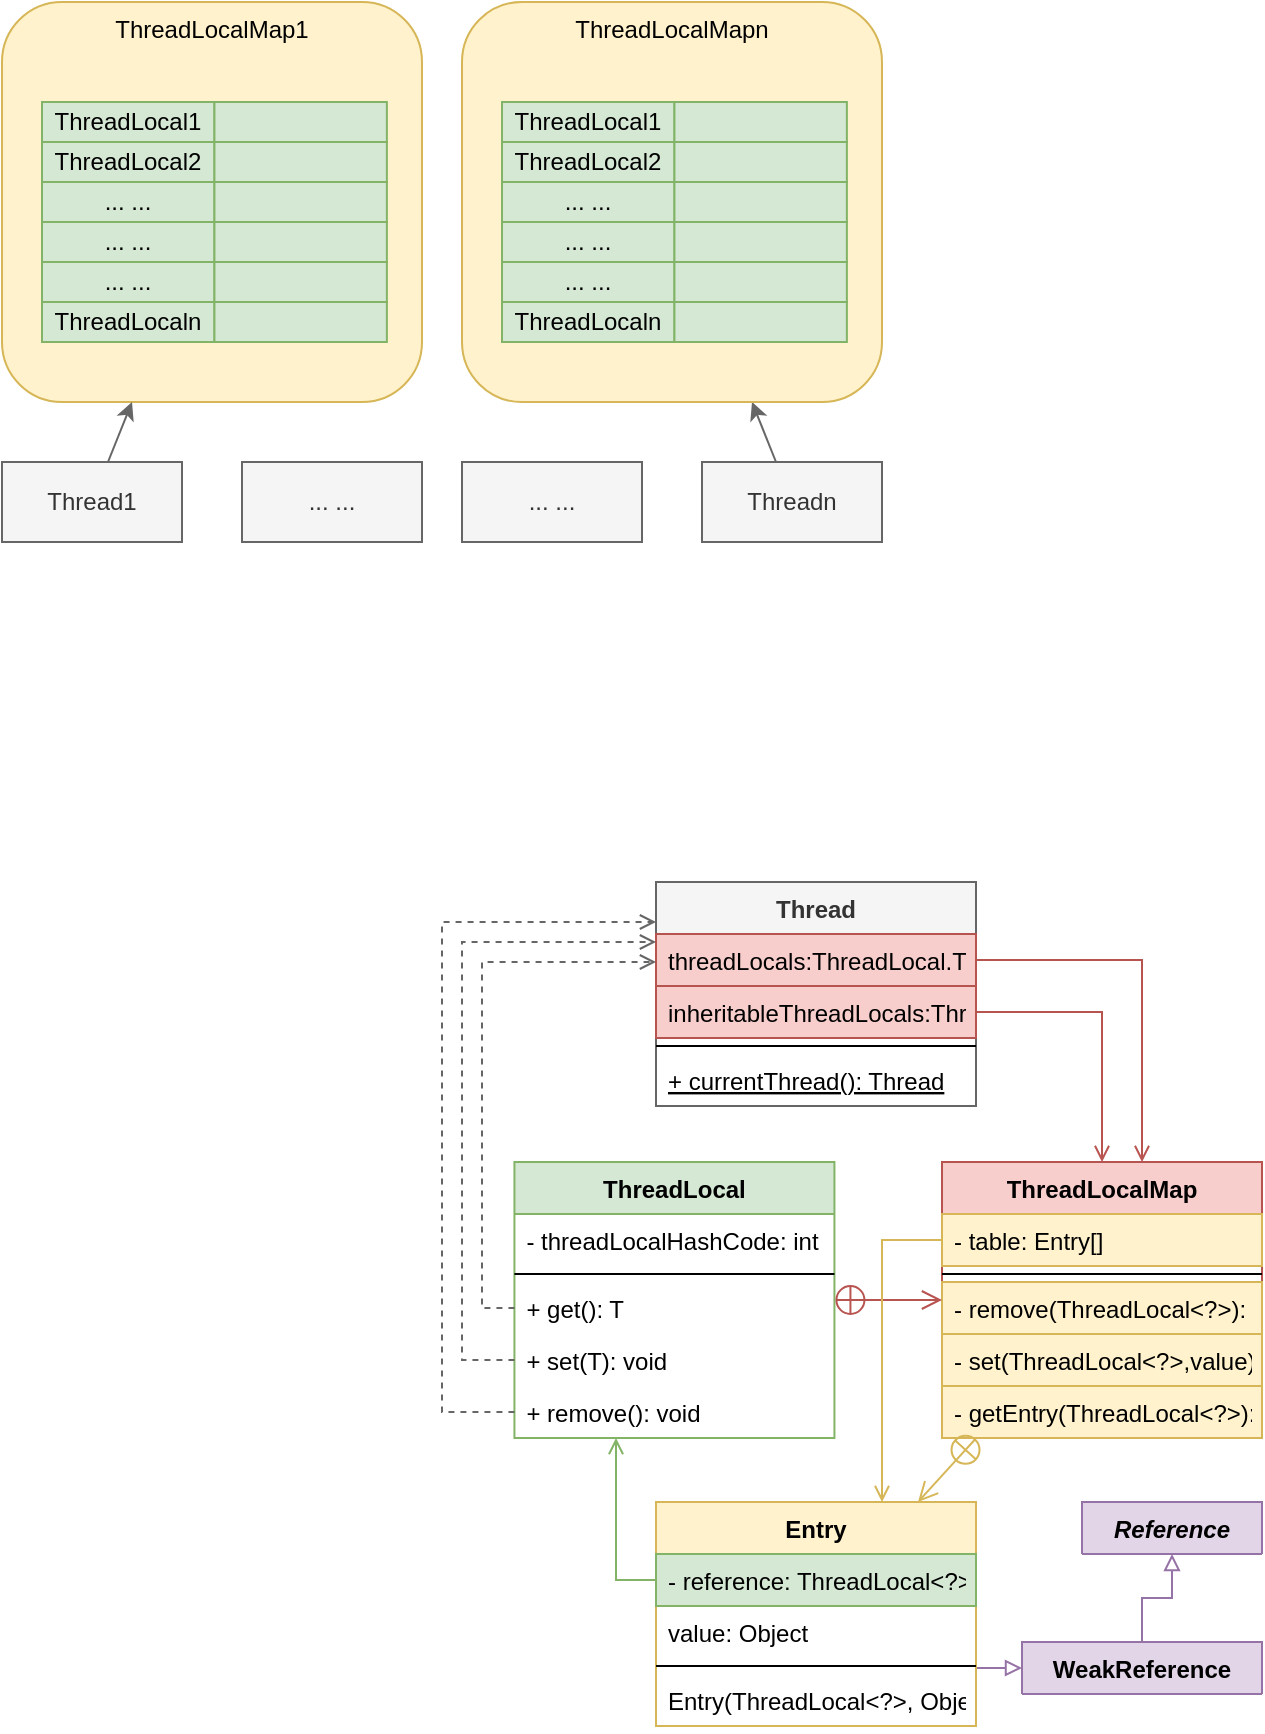 <mxfile version="14.1.8" type="device"><diagram id="3wTXMqFW3pXQostiEq-q" name="第 1 页"><mxGraphModel dx="768" dy="483" grid="0" gridSize="10" guides="1" tooltips="1" connect="1" arrows="1" fold="1" page="1" pageScale="1" pageWidth="3300" pageHeight="4681" math="0" shadow="0"><root><mxCell id="0"/><mxCell id="1" parent="0"/><mxCell id="s7IF83r40fVKkKpGzrYa-1" value="ThreadLocalMap1" style="rounded=1;whiteSpace=wrap;html=1;verticalAlign=top;fillColor=#fff2cc;strokeColor=#d6b656;" vertex="1" parent="1"><mxGeometry x="330" y="210" width="210" height="200" as="geometry"/></mxCell><mxCell id="s7IF83r40fVKkKpGzrYa-36" style="rounded=0;orthogonalLoop=1;jettySize=auto;html=1;fillColor=#f5f5f5;strokeColor=#666666;" edge="1" parent="1" source="s7IF83r40fVKkKpGzrYa-3" target="s7IF83r40fVKkKpGzrYa-1"><mxGeometry relative="1" as="geometry"/></mxCell><mxCell id="s7IF83r40fVKkKpGzrYa-3" value="Thread1" style="rounded=0;whiteSpace=wrap;html=1;fillColor=#f5f5f5;strokeColor=#666666;fontColor=#333333;" vertex="1" parent="1"><mxGeometry x="330" y="440" width="90" height="40" as="geometry"/></mxCell><mxCell id="s7IF83r40fVKkKpGzrYa-37" style="edgeStyle=none;rounded=0;orthogonalLoop=1;jettySize=auto;html=1;fillColor=#f5f5f5;strokeColor=#666666;" edge="1" parent="1" source="s7IF83r40fVKkKpGzrYa-4" target="s7IF83r40fVKkKpGzrYa-9"><mxGeometry relative="1" as="geometry"/></mxCell><mxCell id="s7IF83r40fVKkKpGzrYa-4" value="Threadn" style="rounded=0;whiteSpace=wrap;html=1;fillColor=#f5f5f5;strokeColor=#666666;fontColor=#333333;" vertex="1" parent="1"><mxGeometry x="680" y="440" width="90" height="40" as="geometry"/></mxCell><mxCell id="s7IF83r40fVKkKpGzrYa-9" value="ThreadLocalMapn" style="rounded=1;whiteSpace=wrap;html=1;verticalAlign=top;fillColor=#fff2cc;strokeColor=#d6b656;" vertex="1" parent="1"><mxGeometry x="560" y="210" width="210" height="200" as="geometry"/></mxCell><mxCell id="s7IF83r40fVKkKpGzrYa-20" value="" style="group" vertex="1" connectable="0" parent="1"><mxGeometry x="350" y="260" width="172.44" height="120" as="geometry"/></mxCell><mxCell id="s7IF83r40fVKkKpGzrYa-7" value="ThreadLocal1" style="rounded=0;whiteSpace=wrap;html=1;fillColor=#d5e8d4;strokeColor=#82b366;" vertex="1" parent="s7IF83r40fVKkKpGzrYa-20"><mxGeometry width="86.22" height="20" as="geometry"/></mxCell><mxCell id="s7IF83r40fVKkKpGzrYa-8" value="" style="rounded=0;whiteSpace=wrap;html=1;fillColor=#d5e8d4;strokeColor=#82b366;" vertex="1" parent="s7IF83r40fVKkKpGzrYa-20"><mxGeometry x="86.22" width="86.22" height="20" as="geometry"/></mxCell><mxCell id="s7IF83r40fVKkKpGzrYa-10" value="ThreadLocal2" style="rounded=0;whiteSpace=wrap;html=1;fillColor=#d5e8d4;strokeColor=#82b366;" vertex="1" parent="s7IF83r40fVKkKpGzrYa-20"><mxGeometry y="20" width="86.22" height="20" as="geometry"/></mxCell><mxCell id="s7IF83r40fVKkKpGzrYa-11" value="" style="rounded=0;whiteSpace=wrap;html=1;fillColor=#d5e8d4;strokeColor=#82b366;" vertex="1" parent="s7IF83r40fVKkKpGzrYa-20"><mxGeometry x="86.22" y="20" width="86.22" height="20" as="geometry"/></mxCell><mxCell id="s7IF83r40fVKkKpGzrYa-12" value="... ..." style="rounded=0;whiteSpace=wrap;html=1;fillColor=#d5e8d4;strokeColor=#82b366;" vertex="1" parent="s7IF83r40fVKkKpGzrYa-20"><mxGeometry y="40" width="86.22" height="20" as="geometry"/></mxCell><mxCell id="s7IF83r40fVKkKpGzrYa-13" value="" style="rounded=0;whiteSpace=wrap;html=1;fillColor=#d5e8d4;strokeColor=#82b366;" vertex="1" parent="s7IF83r40fVKkKpGzrYa-20"><mxGeometry x="86.22" y="40" width="86.22" height="20" as="geometry"/></mxCell><mxCell id="s7IF83r40fVKkKpGzrYa-14" value="... ..." style="rounded=0;whiteSpace=wrap;html=1;fillColor=#d5e8d4;strokeColor=#82b366;" vertex="1" parent="s7IF83r40fVKkKpGzrYa-20"><mxGeometry y="60" width="86.22" height="20" as="geometry"/></mxCell><mxCell id="s7IF83r40fVKkKpGzrYa-15" value="" style="rounded=0;whiteSpace=wrap;html=1;fillColor=#d5e8d4;strokeColor=#82b366;" vertex="1" parent="s7IF83r40fVKkKpGzrYa-20"><mxGeometry x="86.22" y="60" width="86.22" height="20" as="geometry"/></mxCell><mxCell id="s7IF83r40fVKkKpGzrYa-16" value="... ..." style="rounded=0;whiteSpace=wrap;html=1;fillColor=#d5e8d4;strokeColor=#82b366;" vertex="1" parent="s7IF83r40fVKkKpGzrYa-20"><mxGeometry y="80" width="86.22" height="20" as="geometry"/></mxCell><mxCell id="s7IF83r40fVKkKpGzrYa-17" value="" style="rounded=0;whiteSpace=wrap;html=1;fillColor=#d5e8d4;strokeColor=#82b366;" vertex="1" parent="s7IF83r40fVKkKpGzrYa-20"><mxGeometry x="86.22" y="80" width="86.22" height="20" as="geometry"/></mxCell><mxCell id="s7IF83r40fVKkKpGzrYa-18" value="ThreadLocaln" style="rounded=0;whiteSpace=wrap;html=1;fillColor=#d5e8d4;strokeColor=#82b366;" vertex="1" parent="s7IF83r40fVKkKpGzrYa-20"><mxGeometry y="100" width="86.22" height="20" as="geometry"/></mxCell><mxCell id="s7IF83r40fVKkKpGzrYa-19" value="" style="rounded=0;whiteSpace=wrap;html=1;fillColor=#d5e8d4;strokeColor=#82b366;" vertex="1" parent="s7IF83r40fVKkKpGzrYa-20"><mxGeometry x="86.22" y="100" width="86.22" height="20" as="geometry"/></mxCell><mxCell id="s7IF83r40fVKkKpGzrYa-21" value="" style="group" vertex="1" connectable="0" parent="1"><mxGeometry x="580" y="260" width="172.44" height="120" as="geometry"/></mxCell><mxCell id="s7IF83r40fVKkKpGzrYa-22" value="ThreadLocal1" style="rounded=0;whiteSpace=wrap;html=1;fillColor=#d5e8d4;strokeColor=#82b366;" vertex="1" parent="s7IF83r40fVKkKpGzrYa-21"><mxGeometry width="86.22" height="20" as="geometry"/></mxCell><mxCell id="s7IF83r40fVKkKpGzrYa-23" value="" style="rounded=0;whiteSpace=wrap;html=1;fillColor=#d5e8d4;strokeColor=#82b366;" vertex="1" parent="s7IF83r40fVKkKpGzrYa-21"><mxGeometry x="86.22" width="86.22" height="20" as="geometry"/></mxCell><mxCell id="s7IF83r40fVKkKpGzrYa-24" value="ThreadLocal2" style="rounded=0;whiteSpace=wrap;html=1;fillColor=#d5e8d4;strokeColor=#82b366;" vertex="1" parent="s7IF83r40fVKkKpGzrYa-21"><mxGeometry y="20" width="86.22" height="20" as="geometry"/></mxCell><mxCell id="s7IF83r40fVKkKpGzrYa-25" value="" style="rounded=0;whiteSpace=wrap;html=1;fillColor=#d5e8d4;strokeColor=#82b366;" vertex="1" parent="s7IF83r40fVKkKpGzrYa-21"><mxGeometry x="86.22" y="20" width="86.22" height="20" as="geometry"/></mxCell><mxCell id="s7IF83r40fVKkKpGzrYa-26" value="... ..." style="rounded=0;whiteSpace=wrap;html=1;fillColor=#d5e8d4;strokeColor=#82b366;" vertex="1" parent="s7IF83r40fVKkKpGzrYa-21"><mxGeometry y="40" width="86.22" height="20" as="geometry"/></mxCell><mxCell id="s7IF83r40fVKkKpGzrYa-27" value="" style="rounded=0;whiteSpace=wrap;html=1;fillColor=#d5e8d4;strokeColor=#82b366;" vertex="1" parent="s7IF83r40fVKkKpGzrYa-21"><mxGeometry x="86.22" y="40" width="86.22" height="20" as="geometry"/></mxCell><mxCell id="s7IF83r40fVKkKpGzrYa-28" value="... ..." style="rounded=0;whiteSpace=wrap;html=1;fillColor=#d5e8d4;strokeColor=#82b366;" vertex="1" parent="s7IF83r40fVKkKpGzrYa-21"><mxGeometry y="60" width="86.22" height="20" as="geometry"/></mxCell><mxCell id="s7IF83r40fVKkKpGzrYa-29" value="" style="rounded=0;whiteSpace=wrap;html=1;fillColor=#d5e8d4;strokeColor=#82b366;" vertex="1" parent="s7IF83r40fVKkKpGzrYa-21"><mxGeometry x="86.22" y="60" width="86.22" height="20" as="geometry"/></mxCell><mxCell id="s7IF83r40fVKkKpGzrYa-30" value="... ..." style="rounded=0;whiteSpace=wrap;html=1;fillColor=#d5e8d4;strokeColor=#82b366;" vertex="1" parent="s7IF83r40fVKkKpGzrYa-21"><mxGeometry y="80" width="86.22" height="20" as="geometry"/></mxCell><mxCell id="s7IF83r40fVKkKpGzrYa-31" value="" style="rounded=0;whiteSpace=wrap;html=1;fillColor=#d5e8d4;strokeColor=#82b366;" vertex="1" parent="s7IF83r40fVKkKpGzrYa-21"><mxGeometry x="86.22" y="80" width="86.22" height="20" as="geometry"/></mxCell><mxCell id="s7IF83r40fVKkKpGzrYa-32" value="ThreadLocaln" style="rounded=0;whiteSpace=wrap;html=1;fillColor=#d5e8d4;strokeColor=#82b366;" vertex="1" parent="s7IF83r40fVKkKpGzrYa-21"><mxGeometry y="100" width="86.22" height="20" as="geometry"/></mxCell><mxCell id="s7IF83r40fVKkKpGzrYa-33" value="" style="rounded=0;whiteSpace=wrap;html=1;fillColor=#d5e8d4;strokeColor=#82b366;" vertex="1" parent="s7IF83r40fVKkKpGzrYa-21"><mxGeometry x="86.22" y="100" width="86.22" height="20" as="geometry"/></mxCell><mxCell id="s7IF83r40fVKkKpGzrYa-34" value="... ..." style="rounded=0;whiteSpace=wrap;html=1;fillColor=#f5f5f5;strokeColor=#666666;fontColor=#333333;" vertex="1" parent="1"><mxGeometry x="450" y="440" width="90" height="40" as="geometry"/></mxCell><mxCell id="s7IF83r40fVKkKpGzrYa-35" value="... ..." style="rounded=0;whiteSpace=wrap;html=1;fillColor=#f5f5f5;strokeColor=#666666;fontColor=#333333;" vertex="1" parent="1"><mxGeometry x="560" y="440" width="90" height="40" as="geometry"/></mxCell><mxCell id="s7IF83r40fVKkKpGzrYa-38" value="Thread" style="swimlane;fontStyle=1;align=center;verticalAlign=top;childLayout=stackLayout;horizontal=1;startSize=26;horizontalStack=0;resizeParent=1;resizeParentMax=0;resizeLast=0;collapsible=1;marginBottom=0;fillColor=#f5f5f5;strokeColor=#666666;fontColor=#333333;" vertex="1" parent="1"><mxGeometry x="657" y="650" width="160" height="112" as="geometry"/></mxCell><mxCell id="s7IF83r40fVKkKpGzrYa-39" value="threadLocals:ThreadLocal.ThreadLocalMap" style="text;strokeColor=#b85450;fillColor=#f8cecc;align=left;verticalAlign=top;spacingLeft=4;spacingRight=4;overflow=hidden;rotatable=0;points=[[0,0.5],[1,0.5]];portConstraint=eastwest;" vertex="1" parent="s7IF83r40fVKkKpGzrYa-38"><mxGeometry y="26" width="160" height="26" as="geometry"/></mxCell><mxCell id="s7IF83r40fVKkKpGzrYa-42" value="inheritableThreadLocals:ThreadLocal.ThreadLocalMap" style="text;strokeColor=#b85450;fillColor=#f8cecc;align=left;verticalAlign=top;spacingLeft=4;spacingRight=4;overflow=hidden;rotatable=0;points=[[0,0.5],[1,0.5]];portConstraint=eastwest;" vertex="1" parent="s7IF83r40fVKkKpGzrYa-38"><mxGeometry y="52" width="160" height="26" as="geometry"/></mxCell><mxCell id="s7IF83r40fVKkKpGzrYa-40" value="" style="line;strokeWidth=1;fillColor=none;align=left;verticalAlign=middle;spacingTop=-1;spacingLeft=3;spacingRight=3;rotatable=0;labelPosition=right;points=[];portConstraint=eastwest;" vertex="1" parent="s7IF83r40fVKkKpGzrYa-38"><mxGeometry y="78" width="160" height="8" as="geometry"/></mxCell><mxCell id="s7IF83r40fVKkKpGzrYa-41" value="+ currentThread(): Thread" style="text;strokeColor=none;fillColor=none;align=left;verticalAlign=top;spacingLeft=4;spacingRight=4;overflow=hidden;rotatable=0;points=[[0,0.5],[1,0.5]];portConstraint=eastwest;fontStyle=4" vertex="1" parent="s7IF83r40fVKkKpGzrYa-38"><mxGeometry y="86" width="160" height="26" as="geometry"/></mxCell><mxCell id="s7IF83r40fVKkKpGzrYa-43" value="ThreadLocal" style="swimlane;fontStyle=1;align=center;verticalAlign=top;childLayout=stackLayout;horizontal=1;startSize=26;horizontalStack=0;resizeParent=1;resizeParentMax=0;resizeLast=0;collapsible=1;marginBottom=0;fillColor=#d5e8d4;strokeColor=#82b366;" vertex="1" parent="1"><mxGeometry x="586.22" y="790" width="160" height="138" as="geometry"/></mxCell><mxCell id="s7IF83r40fVKkKpGzrYa-44" value="- threadLocalHashCode: int" style="text;strokeColor=none;fillColor=none;align=left;verticalAlign=top;spacingLeft=4;spacingRight=4;overflow=hidden;rotatable=0;points=[[0,0.5],[1,0.5]];portConstraint=eastwest;" vertex="1" parent="s7IF83r40fVKkKpGzrYa-43"><mxGeometry y="26" width="160" height="26" as="geometry"/></mxCell><mxCell id="s7IF83r40fVKkKpGzrYa-45" value="" style="line;strokeWidth=1;fillColor=none;align=left;verticalAlign=middle;spacingTop=-1;spacingLeft=3;spacingRight=3;rotatable=0;labelPosition=right;points=[];portConstraint=eastwest;" vertex="1" parent="s7IF83r40fVKkKpGzrYa-43"><mxGeometry y="52" width="160" height="8" as="geometry"/></mxCell><mxCell id="s7IF83r40fVKkKpGzrYa-46" value="+ get(): T" style="text;strokeColor=none;fillColor=none;align=left;verticalAlign=top;spacingLeft=4;spacingRight=4;overflow=hidden;rotatable=0;points=[[0,0.5],[1,0.5]];portConstraint=eastwest;" vertex="1" parent="s7IF83r40fVKkKpGzrYa-43"><mxGeometry y="60" width="160" height="26" as="geometry"/></mxCell><mxCell id="s7IF83r40fVKkKpGzrYa-71" value="+ set(T): void" style="text;strokeColor=none;fillColor=none;align=left;verticalAlign=top;spacingLeft=4;spacingRight=4;overflow=hidden;rotatable=0;points=[[0,0.5],[1,0.5]];portConstraint=eastwest;" vertex="1" parent="s7IF83r40fVKkKpGzrYa-43"><mxGeometry y="86" width="160" height="26" as="geometry"/></mxCell><mxCell id="s7IF83r40fVKkKpGzrYa-72" value="+ remove(): void" style="text;strokeColor=none;fillColor=none;align=left;verticalAlign=top;spacingLeft=4;spacingRight=4;overflow=hidden;rotatable=0;points=[[0,0.5],[1,0.5]];portConstraint=eastwest;" vertex="1" parent="s7IF83r40fVKkKpGzrYa-43"><mxGeometry y="112" width="160" height="26" as="geometry"/></mxCell><mxCell id="s7IF83r40fVKkKpGzrYa-47" value="ThreadLocalMap" style="swimlane;fontStyle=1;align=center;verticalAlign=top;childLayout=stackLayout;horizontal=1;startSize=26;horizontalStack=0;resizeParent=1;resizeParentMax=0;resizeLast=0;collapsible=1;marginBottom=0;fillColor=#f8cecc;strokeColor=#b85450;" vertex="1" parent="1"><mxGeometry x="800" y="790" width="160" height="138" as="geometry"/></mxCell><mxCell id="s7IF83r40fVKkKpGzrYa-48" value="- table: Entry[]" style="text;strokeColor=#d6b656;fillColor=#fff2cc;align=left;verticalAlign=top;spacingLeft=4;spacingRight=4;overflow=hidden;rotatable=0;points=[[0,0.5],[1,0.5]];portConstraint=eastwest;" vertex="1" parent="s7IF83r40fVKkKpGzrYa-47"><mxGeometry y="26" width="160" height="26" as="geometry"/></mxCell><mxCell id="s7IF83r40fVKkKpGzrYa-49" value="" style="line;strokeWidth=1;fillColor=none;align=left;verticalAlign=middle;spacingTop=-1;spacingLeft=3;spacingRight=3;rotatable=0;labelPosition=right;points=[];portConstraint=eastwest;" vertex="1" parent="s7IF83r40fVKkKpGzrYa-47"><mxGeometry y="52" width="160" height="8" as="geometry"/></mxCell><mxCell id="s7IF83r40fVKkKpGzrYa-50" value="- remove(ThreadLocal&lt;?&gt;): void" style="text;strokeColor=#d6b656;fillColor=#fff2cc;align=left;verticalAlign=top;spacingLeft=4;spacingRight=4;overflow=hidden;rotatable=0;points=[[0,0.5],[1,0.5]];portConstraint=eastwest;" vertex="1" parent="s7IF83r40fVKkKpGzrYa-47"><mxGeometry y="60" width="160" height="26" as="geometry"/></mxCell><mxCell id="s7IF83r40fVKkKpGzrYa-69" value="- set(ThreadLocal&lt;?&gt;,value): void" style="text;strokeColor=#d6b656;fillColor=#fff2cc;align=left;verticalAlign=top;spacingLeft=4;spacingRight=4;overflow=hidden;rotatable=0;points=[[0,0.5],[1,0.5]];portConstraint=eastwest;" vertex="1" parent="s7IF83r40fVKkKpGzrYa-47"><mxGeometry y="86" width="160" height="26" as="geometry"/></mxCell><mxCell id="s7IF83r40fVKkKpGzrYa-70" value="- getEntry(ThreadLocal&lt;?&gt;): Entry" style="text;strokeColor=#d6b656;fillColor=#fff2cc;align=left;verticalAlign=top;spacingLeft=4;spacingRight=4;overflow=hidden;rotatable=0;points=[[0,0.5],[1,0.5]];portConstraint=eastwest;" vertex="1" parent="s7IF83r40fVKkKpGzrYa-47"><mxGeometry y="112" width="160" height="26" as="geometry"/></mxCell><mxCell id="s7IF83r40fVKkKpGzrYa-75" style="edgeStyle=orthogonalEdgeStyle;rounded=0;orthogonalLoop=1;jettySize=auto;html=1;endArrow=block;endFill=0;fillColor=#e1d5e7;strokeColor=#9673a6;" edge="1" parent="1" target="s7IF83r40fVKkKpGzrYa-55"><mxGeometry relative="1" as="geometry"><mxPoint x="817" y="1003" as="sourcePoint"/><Array as="points"><mxPoint x="817" y="1043"/></Array></mxGeometry></mxCell><mxCell id="s7IF83r40fVKkKpGzrYa-51" value="Entry" style="swimlane;fontStyle=1;align=center;verticalAlign=top;childLayout=stackLayout;horizontal=1;startSize=26;horizontalStack=0;resizeParent=1;resizeParentMax=0;resizeLast=0;collapsible=1;marginBottom=0;fillColor=#fff2cc;strokeColor=#d6b656;" vertex="1" parent="1"><mxGeometry x="657" y="960" width="160" height="112" as="geometry"/></mxCell><mxCell id="s7IF83r40fVKkKpGzrYa-63" value="- reference: ThreadLocal&lt;?&gt;" style="text;strokeColor=#82b366;fillColor=#d5e8d4;align=left;verticalAlign=top;spacingLeft=4;spacingRight=4;overflow=hidden;rotatable=0;points=[[0,0.5],[1,0.5]];portConstraint=eastwest;" vertex="1" parent="s7IF83r40fVKkKpGzrYa-51"><mxGeometry y="26" width="160" height="26" as="geometry"/></mxCell><mxCell id="s7IF83r40fVKkKpGzrYa-52" value="value: Object" style="text;strokeColor=none;fillColor=none;align=left;verticalAlign=top;spacingLeft=4;spacingRight=4;overflow=hidden;rotatable=0;points=[[0,0.5],[1,0.5]];portConstraint=eastwest;" vertex="1" parent="s7IF83r40fVKkKpGzrYa-51"><mxGeometry y="52" width="160" height="26" as="geometry"/></mxCell><mxCell id="s7IF83r40fVKkKpGzrYa-53" value="" style="line;strokeWidth=1;fillColor=none;align=left;verticalAlign=middle;spacingTop=-1;spacingLeft=3;spacingRight=3;rotatable=0;labelPosition=right;points=[];portConstraint=eastwest;" vertex="1" parent="s7IF83r40fVKkKpGzrYa-51"><mxGeometry y="78" width="160" height="8" as="geometry"/></mxCell><mxCell id="s7IF83r40fVKkKpGzrYa-54" value="Entry(ThreadLocal&lt;?&gt;, Object v)" style="text;strokeColor=none;fillColor=none;align=left;verticalAlign=top;spacingLeft=4;spacingRight=4;overflow=hidden;rotatable=0;points=[[0,0.5],[1,0.5]];portConstraint=eastwest;" vertex="1" parent="s7IF83r40fVKkKpGzrYa-51"><mxGeometry y="86" width="160" height="26" as="geometry"/></mxCell><mxCell id="s7IF83r40fVKkKpGzrYa-68" style="edgeStyle=orthogonalEdgeStyle;rounded=0;orthogonalLoop=1;jettySize=auto;html=1;endArrow=block;endFill=0;fillColor=#e1d5e7;strokeColor=#9673a6;" edge="1" parent="1" source="s7IF83r40fVKkKpGzrYa-55" target="s7IF83r40fVKkKpGzrYa-59"><mxGeometry relative="1" as="geometry"/></mxCell><mxCell id="s7IF83r40fVKkKpGzrYa-55" value="WeakReference" style="swimlane;fontStyle=1;align=center;verticalAlign=top;childLayout=stackLayout;horizontal=1;startSize=26;horizontalStack=0;resizeParent=1;resizeParentMax=0;resizeLast=0;collapsible=1;marginBottom=0;fillColor=#e1d5e7;strokeColor=#9673a6;" vertex="1" collapsed="1" parent="1"><mxGeometry x="840" y="1030" width="120" height="26" as="geometry"><mxRectangle x="900" y="970" width="160" height="86" as="alternateBounds"/></mxGeometry></mxCell><mxCell id="s7IF83r40fVKkKpGzrYa-56" value="+ field: type" style="text;strokeColor=none;fillColor=none;align=left;verticalAlign=top;spacingLeft=4;spacingRight=4;overflow=hidden;rotatable=0;points=[[0,0.5],[1,0.5]];portConstraint=eastwest;" vertex="1" parent="s7IF83r40fVKkKpGzrYa-55"><mxGeometry y="26" width="120" height="26" as="geometry"/></mxCell><mxCell id="s7IF83r40fVKkKpGzrYa-57" value="" style="line;strokeWidth=1;fillColor=none;align=left;verticalAlign=middle;spacingTop=-1;spacingLeft=3;spacingRight=3;rotatable=0;labelPosition=right;points=[];portConstraint=eastwest;" vertex="1" parent="s7IF83r40fVKkKpGzrYa-55"><mxGeometry y="52" width="120" height="8" as="geometry"/></mxCell><mxCell id="s7IF83r40fVKkKpGzrYa-58" value="+ method(type): type" style="text;strokeColor=none;fillColor=none;align=left;verticalAlign=top;spacingLeft=4;spacingRight=4;overflow=hidden;rotatable=0;points=[[0,0.5],[1,0.5]];portConstraint=eastwest;" vertex="1" parent="s7IF83r40fVKkKpGzrYa-55"><mxGeometry y="60" width="120" height="26" as="geometry"/></mxCell><mxCell id="s7IF83r40fVKkKpGzrYa-59" value="Reference" style="swimlane;fontStyle=3;align=center;verticalAlign=top;childLayout=stackLayout;horizontal=1;startSize=26;horizontalStack=0;resizeParent=1;resizeParentMax=0;resizeLast=0;collapsible=1;marginBottom=0;fillColor=#e1d5e7;strokeColor=#9673a6;" vertex="1" collapsed="1" parent="1"><mxGeometry x="870" y="960" width="90" height="26" as="geometry"><mxRectangle x="915" y="970" width="160" height="86" as="alternateBounds"/></mxGeometry></mxCell><mxCell id="s7IF83r40fVKkKpGzrYa-60" value="- reference: T" style="text;strokeColor=none;fillColor=none;align=left;verticalAlign=top;spacingLeft=4;spacingRight=4;overflow=hidden;rotatable=0;points=[[0,0.5],[1,0.5]];portConstraint=eastwest;" vertex="1" parent="s7IF83r40fVKkKpGzrYa-59"><mxGeometry y="26" width="90" height="26" as="geometry"/></mxCell><mxCell id="s7IF83r40fVKkKpGzrYa-61" value="" style="line;strokeWidth=1;fillColor=none;align=left;verticalAlign=middle;spacingTop=-1;spacingLeft=3;spacingRight=3;rotatable=0;labelPosition=right;points=[];portConstraint=eastwest;" vertex="1" parent="s7IF83r40fVKkKpGzrYa-59"><mxGeometry y="52" width="90" height="8" as="geometry"/></mxCell><mxCell id="s7IF83r40fVKkKpGzrYa-62" value="+ method(type): type" style="text;strokeColor=none;fillColor=none;align=left;verticalAlign=top;spacingLeft=4;spacingRight=4;overflow=hidden;rotatable=0;points=[[0,0.5],[1,0.5]];portConstraint=eastwest;" vertex="1" parent="s7IF83r40fVKkKpGzrYa-59"><mxGeometry y="60" width="90" height="26" as="geometry"/></mxCell><mxCell id="s7IF83r40fVKkKpGzrYa-64" value="" style="endArrow=open;startArrow=circlePlus;endFill=0;startFill=0;endSize=8;html=1;fillColor=#fff2cc;strokeColor=#d6b656;" edge="1" parent="1" source="s7IF83r40fVKkKpGzrYa-47" target="s7IF83r40fVKkKpGzrYa-51"><mxGeometry width="160" relative="1" as="geometry"><mxPoint x="710" y="1130" as="sourcePoint"/><mxPoint x="870" y="1130" as="targetPoint"/></mxGeometry></mxCell><mxCell id="s7IF83r40fVKkKpGzrYa-65" value="" style="endArrow=open;startArrow=circlePlus;endFill=0;startFill=0;endSize=8;html=1;fillColor=#f8cecc;strokeColor=#b85450;" edge="1" parent="1" source="s7IF83r40fVKkKpGzrYa-43" target="s7IF83r40fVKkKpGzrYa-47"><mxGeometry width="160" relative="1" as="geometry"><mxPoint x="670" y="1156" as="sourcePoint"/><mxPoint x="670" y="1200" as="targetPoint"/></mxGeometry></mxCell><mxCell id="s7IF83r40fVKkKpGzrYa-66" style="rounded=0;orthogonalLoop=1;jettySize=auto;html=1;endArrow=open;endFill=0;fillColor=#d5e8d4;strokeColor=#82b366;exitX=0;exitY=0.5;exitDx=0;exitDy=0;edgeStyle=orthogonalEdgeStyle;" edge="1" parent="1" source="s7IF83r40fVKkKpGzrYa-63" target="s7IF83r40fVKkKpGzrYa-43"><mxGeometry relative="1" as="geometry"><Array as="points"><mxPoint x="637" y="999"/></Array></mxGeometry></mxCell><mxCell id="s7IF83r40fVKkKpGzrYa-74" style="edgeStyle=orthogonalEdgeStyle;rounded=0;orthogonalLoop=1;jettySize=auto;html=1;endArrow=open;endFill=0;fillColor=#fff2cc;strokeColor=#d6b656;" edge="1" parent="1" source="s7IF83r40fVKkKpGzrYa-48" target="s7IF83r40fVKkKpGzrYa-51"><mxGeometry relative="1" as="geometry"><Array as="points"><mxPoint x="770" y="829"/></Array></mxGeometry></mxCell><mxCell id="s7IF83r40fVKkKpGzrYa-76" style="edgeStyle=orthogonalEdgeStyle;rounded=0;orthogonalLoop=1;jettySize=auto;html=1;endArrow=open;endFill=0;fillColor=#f8cecc;strokeColor=#b85450;" edge="1" parent="1" source="s7IF83r40fVKkKpGzrYa-39" target="s7IF83r40fVKkKpGzrYa-47"><mxGeometry relative="1" as="geometry"><Array as="points"><mxPoint x="900" y="689"/></Array></mxGeometry></mxCell><mxCell id="s7IF83r40fVKkKpGzrYa-78" style="edgeStyle=orthogonalEdgeStyle;rounded=0;orthogonalLoop=1;jettySize=auto;html=1;exitX=1;exitY=0.5;exitDx=0;exitDy=0;endArrow=open;endFill=0;fillColor=#f8cecc;strokeColor=#b85450;" edge="1" parent="1" source="s7IF83r40fVKkKpGzrYa-42" target="s7IF83r40fVKkKpGzrYa-47"><mxGeometry relative="1" as="geometry"/></mxCell><mxCell id="s7IF83r40fVKkKpGzrYa-79" style="edgeStyle=orthogonalEdgeStyle;rounded=0;orthogonalLoop=1;jettySize=auto;html=1;exitX=0;exitY=0.5;exitDx=0;exitDy=0;endArrow=open;endFill=0;dashed=1;fillColor=#f5f5f5;strokeColor=#666666;" edge="1" parent="1" source="s7IF83r40fVKkKpGzrYa-46" target="s7IF83r40fVKkKpGzrYa-38"><mxGeometry relative="1" as="geometry"><Array as="points"><mxPoint x="570" y="863"/><mxPoint x="570" y="690"/></Array></mxGeometry></mxCell><mxCell id="s7IF83r40fVKkKpGzrYa-80" style="edgeStyle=orthogonalEdgeStyle;rounded=0;orthogonalLoop=1;jettySize=auto;html=1;exitX=0;exitY=0.5;exitDx=0;exitDy=0;dashed=1;endArrow=open;endFill=0;fillColor=#f5f5f5;strokeColor=#666666;" edge="1" parent="1" source="s7IF83r40fVKkKpGzrYa-71" target="s7IF83r40fVKkKpGzrYa-38"><mxGeometry relative="1" as="geometry"><Array as="points"><mxPoint x="560" y="889"/><mxPoint x="560" y="680"/></Array></mxGeometry></mxCell><mxCell id="s7IF83r40fVKkKpGzrYa-81" style="edgeStyle=orthogonalEdgeStyle;rounded=0;orthogonalLoop=1;jettySize=auto;html=1;exitX=0;exitY=0.5;exitDx=0;exitDy=0;dashed=1;endArrow=open;endFill=0;fillColor=#f5f5f5;strokeColor=#666666;" edge="1" parent="1" source="s7IF83r40fVKkKpGzrYa-72" target="s7IF83r40fVKkKpGzrYa-38"><mxGeometry relative="1" as="geometry"><Array as="points"><mxPoint x="550" y="915"/><mxPoint x="550" y="670"/></Array></mxGeometry></mxCell></root></mxGraphModel></diagram></mxfile>